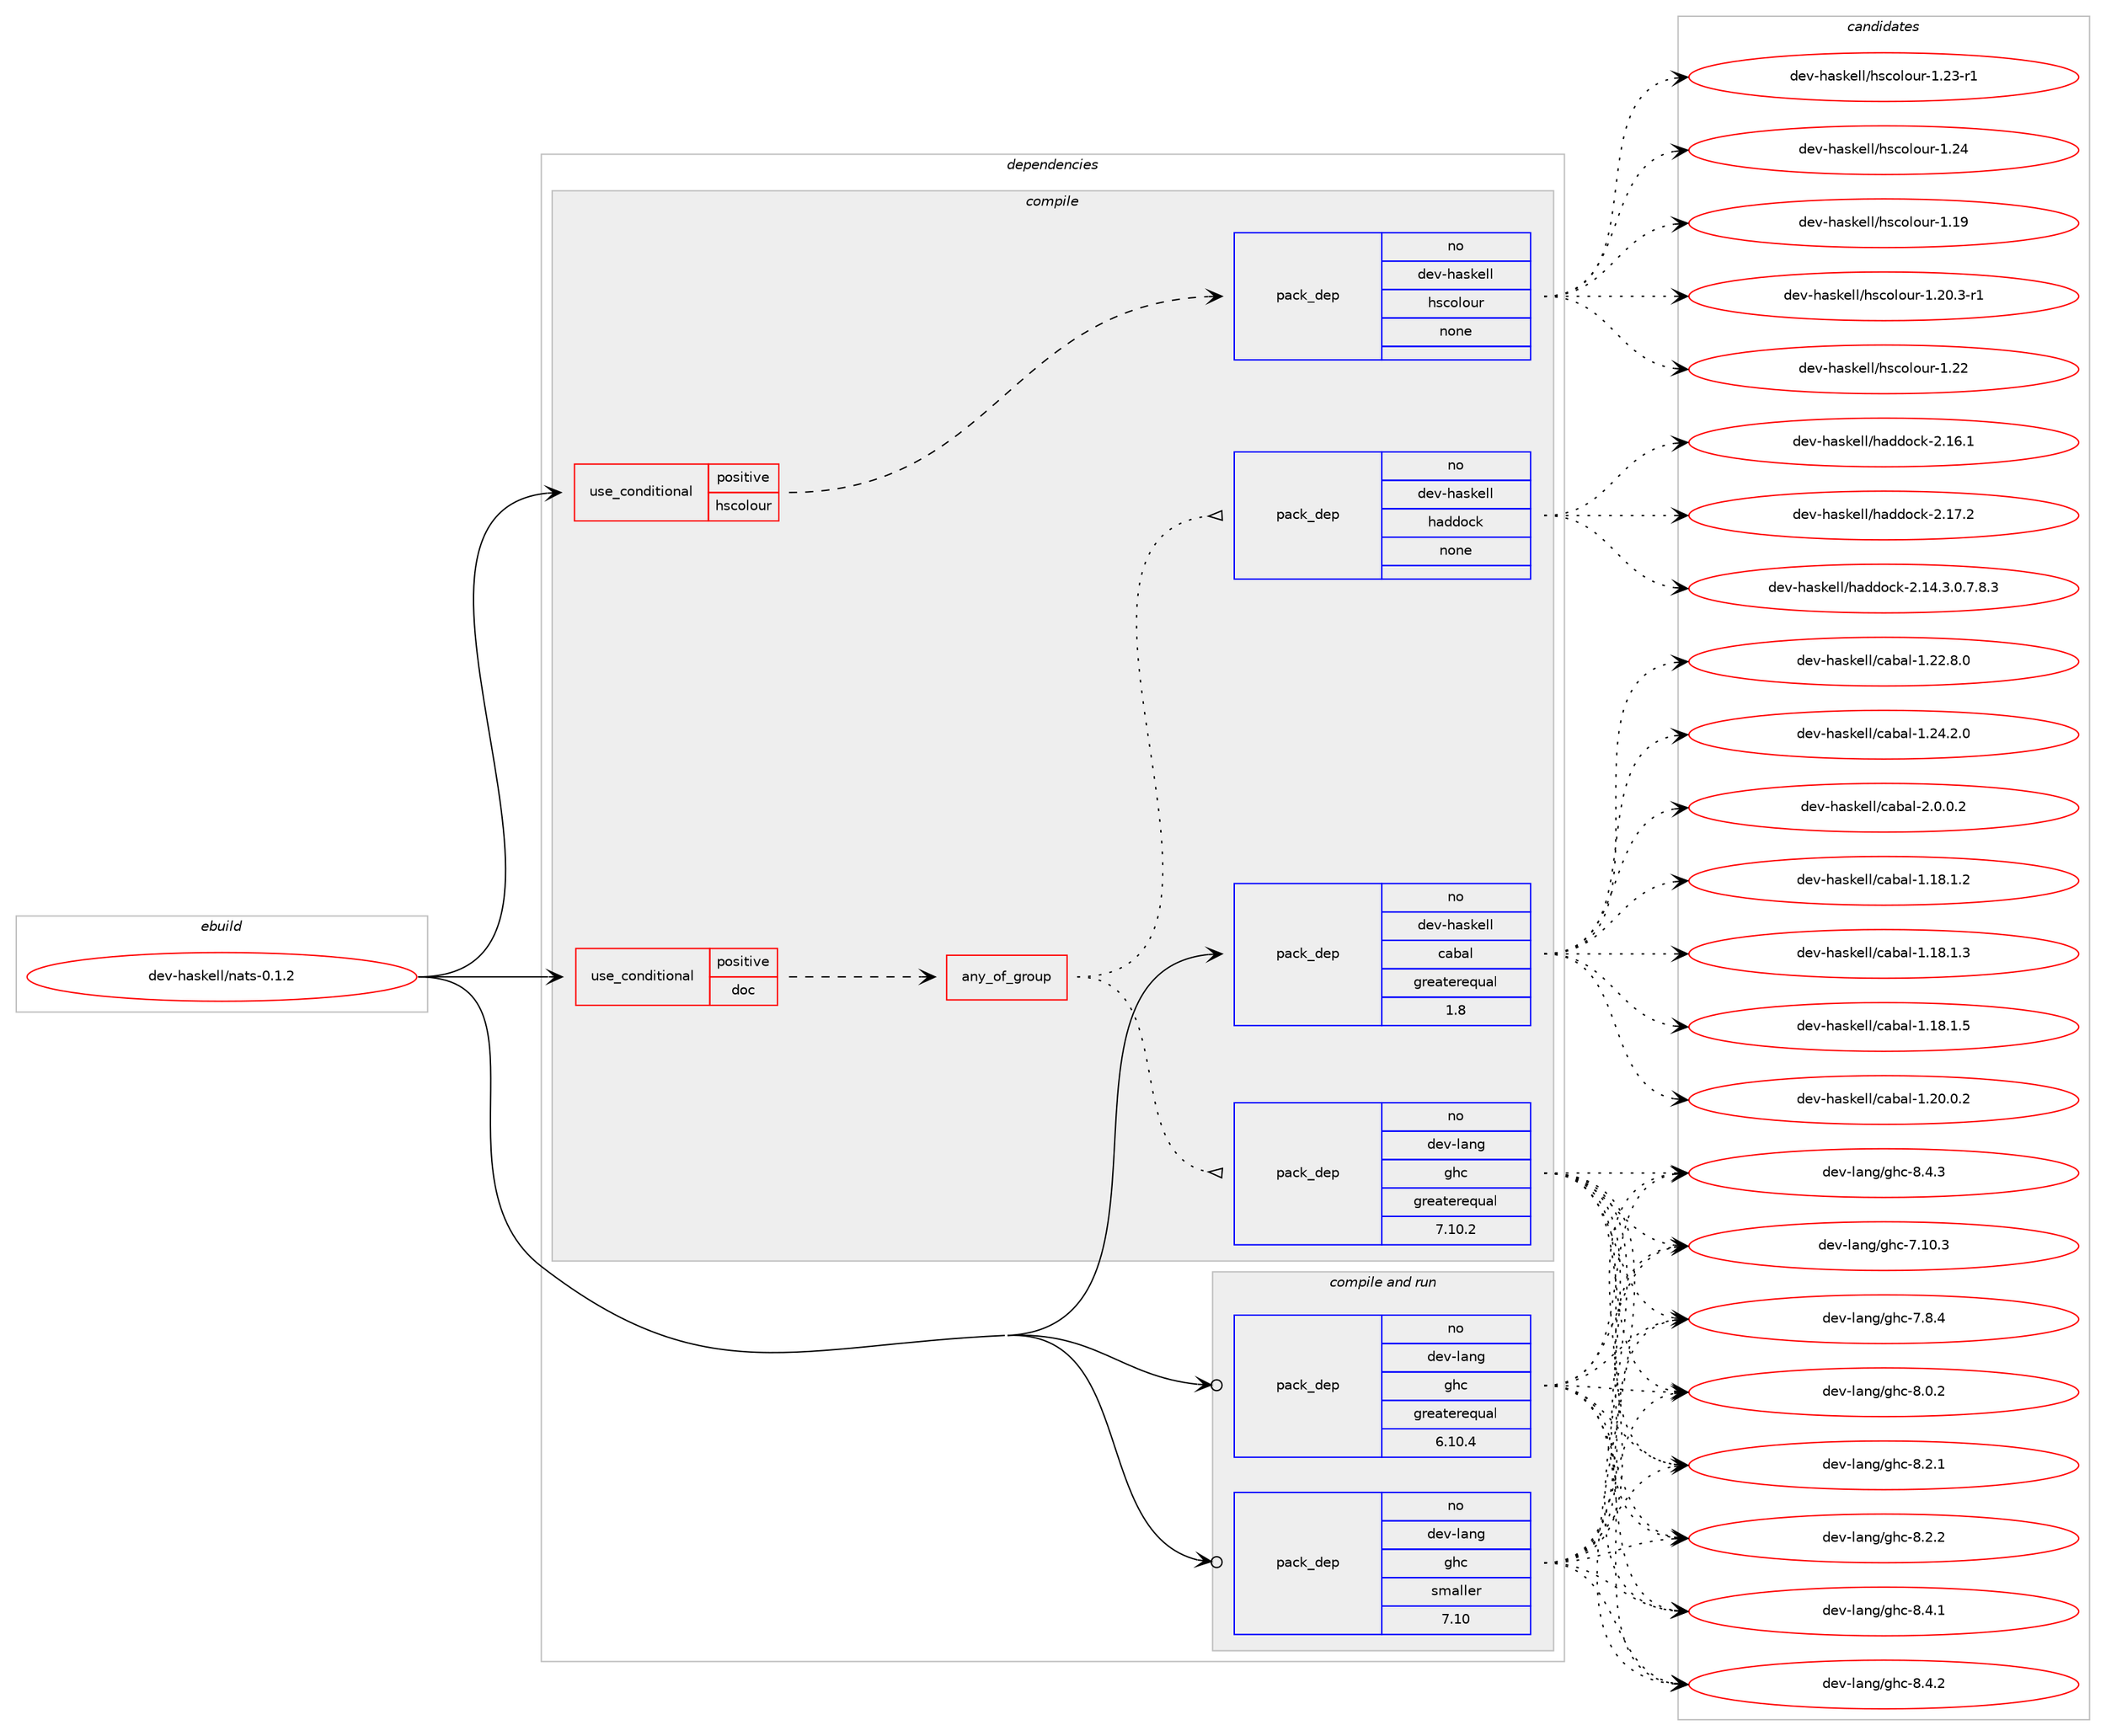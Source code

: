 digraph prolog {

# *************
# Graph options
# *************

newrank=true;
concentrate=true;
compound=true;
graph [rankdir=LR,fontname=Helvetica,fontsize=10,ranksep=1.5];#, ranksep=2.5, nodesep=0.2];
edge  [arrowhead=vee];
node  [fontname=Helvetica,fontsize=10];

# **********
# The ebuild
# **********

subgraph cluster_leftcol {
color=gray;
rank=same;
label=<<i>ebuild</i>>;
id [label="dev-haskell/nats-0.1.2", color=red, width=4, href="../dev-haskell/nats-0.1.2.svg"];
}

# ****************
# The dependencies
# ****************

subgraph cluster_midcol {
color=gray;
label=<<i>dependencies</i>>;
subgraph cluster_compile {
fillcolor="#eeeeee";
style=filled;
label=<<i>compile</i>>;
subgraph cond360756 {
dependency1339925 [label=<<TABLE BORDER="0" CELLBORDER="1" CELLSPACING="0" CELLPADDING="4"><TR><TD ROWSPAN="3" CELLPADDING="10">use_conditional</TD></TR><TR><TD>positive</TD></TR><TR><TD>doc</TD></TR></TABLE>>, shape=none, color=red];
subgraph any21287 {
dependency1339926 [label=<<TABLE BORDER="0" CELLBORDER="1" CELLSPACING="0" CELLPADDING="4"><TR><TD CELLPADDING="10">any_of_group</TD></TR></TABLE>>, shape=none, color=red];subgraph pack957330 {
dependency1339927 [label=<<TABLE BORDER="0" CELLBORDER="1" CELLSPACING="0" CELLPADDING="4" WIDTH="220"><TR><TD ROWSPAN="6" CELLPADDING="30">pack_dep</TD></TR><TR><TD WIDTH="110">no</TD></TR><TR><TD>dev-haskell</TD></TR><TR><TD>haddock</TD></TR><TR><TD>none</TD></TR><TR><TD></TD></TR></TABLE>>, shape=none, color=blue];
}
dependency1339926:e -> dependency1339927:w [weight=20,style="dotted",arrowhead="oinv"];
subgraph pack957331 {
dependency1339928 [label=<<TABLE BORDER="0" CELLBORDER="1" CELLSPACING="0" CELLPADDING="4" WIDTH="220"><TR><TD ROWSPAN="6" CELLPADDING="30">pack_dep</TD></TR><TR><TD WIDTH="110">no</TD></TR><TR><TD>dev-lang</TD></TR><TR><TD>ghc</TD></TR><TR><TD>greaterequal</TD></TR><TR><TD>7.10.2</TD></TR></TABLE>>, shape=none, color=blue];
}
dependency1339926:e -> dependency1339928:w [weight=20,style="dotted",arrowhead="oinv"];
}
dependency1339925:e -> dependency1339926:w [weight=20,style="dashed",arrowhead="vee"];
}
id:e -> dependency1339925:w [weight=20,style="solid",arrowhead="vee"];
subgraph cond360757 {
dependency1339929 [label=<<TABLE BORDER="0" CELLBORDER="1" CELLSPACING="0" CELLPADDING="4"><TR><TD ROWSPAN="3" CELLPADDING="10">use_conditional</TD></TR><TR><TD>positive</TD></TR><TR><TD>hscolour</TD></TR></TABLE>>, shape=none, color=red];
subgraph pack957332 {
dependency1339930 [label=<<TABLE BORDER="0" CELLBORDER="1" CELLSPACING="0" CELLPADDING="4" WIDTH="220"><TR><TD ROWSPAN="6" CELLPADDING="30">pack_dep</TD></TR><TR><TD WIDTH="110">no</TD></TR><TR><TD>dev-haskell</TD></TR><TR><TD>hscolour</TD></TR><TR><TD>none</TD></TR><TR><TD></TD></TR></TABLE>>, shape=none, color=blue];
}
dependency1339929:e -> dependency1339930:w [weight=20,style="dashed",arrowhead="vee"];
}
id:e -> dependency1339929:w [weight=20,style="solid",arrowhead="vee"];
subgraph pack957333 {
dependency1339931 [label=<<TABLE BORDER="0" CELLBORDER="1" CELLSPACING="0" CELLPADDING="4" WIDTH="220"><TR><TD ROWSPAN="6" CELLPADDING="30">pack_dep</TD></TR><TR><TD WIDTH="110">no</TD></TR><TR><TD>dev-haskell</TD></TR><TR><TD>cabal</TD></TR><TR><TD>greaterequal</TD></TR><TR><TD>1.8</TD></TR></TABLE>>, shape=none, color=blue];
}
id:e -> dependency1339931:w [weight=20,style="solid",arrowhead="vee"];
}
subgraph cluster_compileandrun {
fillcolor="#eeeeee";
style=filled;
label=<<i>compile and run</i>>;
subgraph pack957334 {
dependency1339932 [label=<<TABLE BORDER="0" CELLBORDER="1" CELLSPACING="0" CELLPADDING="4" WIDTH="220"><TR><TD ROWSPAN="6" CELLPADDING="30">pack_dep</TD></TR><TR><TD WIDTH="110">no</TD></TR><TR><TD>dev-lang</TD></TR><TR><TD>ghc</TD></TR><TR><TD>greaterequal</TD></TR><TR><TD>6.10.4</TD></TR></TABLE>>, shape=none, color=blue];
}
id:e -> dependency1339932:w [weight=20,style="solid",arrowhead="odotvee"];
subgraph pack957335 {
dependency1339933 [label=<<TABLE BORDER="0" CELLBORDER="1" CELLSPACING="0" CELLPADDING="4" WIDTH="220"><TR><TD ROWSPAN="6" CELLPADDING="30">pack_dep</TD></TR><TR><TD WIDTH="110">no</TD></TR><TR><TD>dev-lang</TD></TR><TR><TD>ghc</TD></TR><TR><TD>smaller</TD></TR><TR><TD>7.10</TD></TR></TABLE>>, shape=none, color=blue];
}
id:e -> dependency1339933:w [weight=20,style="solid",arrowhead="odotvee"];
}
subgraph cluster_run {
fillcolor="#eeeeee";
style=filled;
label=<<i>run</i>>;
}
}

# **************
# The candidates
# **************

subgraph cluster_choices {
rank=same;
color=gray;
label=<<i>candidates</i>>;

subgraph choice957330 {
color=black;
nodesep=1;
choice1001011184510497115107101108108471049710010011199107455046495246514648465546564651 [label="dev-haskell/haddock-2.14.3.0.7.8.3", color=red, width=4,href="../dev-haskell/haddock-2.14.3.0.7.8.3.svg"];
choice100101118451049711510710110810847104971001001119910745504649544649 [label="dev-haskell/haddock-2.16.1", color=red, width=4,href="../dev-haskell/haddock-2.16.1.svg"];
choice100101118451049711510710110810847104971001001119910745504649554650 [label="dev-haskell/haddock-2.17.2", color=red, width=4,href="../dev-haskell/haddock-2.17.2.svg"];
dependency1339927:e -> choice1001011184510497115107101108108471049710010011199107455046495246514648465546564651:w [style=dotted,weight="100"];
dependency1339927:e -> choice100101118451049711510710110810847104971001001119910745504649544649:w [style=dotted,weight="100"];
dependency1339927:e -> choice100101118451049711510710110810847104971001001119910745504649554650:w [style=dotted,weight="100"];
}
subgraph choice957331 {
color=black;
nodesep=1;
choice1001011184510897110103471031049945554649484651 [label="dev-lang/ghc-7.10.3", color=red, width=4,href="../dev-lang/ghc-7.10.3.svg"];
choice10010111845108971101034710310499455546564652 [label="dev-lang/ghc-7.8.4", color=red, width=4,href="../dev-lang/ghc-7.8.4.svg"];
choice10010111845108971101034710310499455646484650 [label="dev-lang/ghc-8.0.2", color=red, width=4,href="../dev-lang/ghc-8.0.2.svg"];
choice10010111845108971101034710310499455646504649 [label="dev-lang/ghc-8.2.1", color=red, width=4,href="../dev-lang/ghc-8.2.1.svg"];
choice10010111845108971101034710310499455646504650 [label="dev-lang/ghc-8.2.2", color=red, width=4,href="../dev-lang/ghc-8.2.2.svg"];
choice10010111845108971101034710310499455646524649 [label="dev-lang/ghc-8.4.1", color=red, width=4,href="../dev-lang/ghc-8.4.1.svg"];
choice10010111845108971101034710310499455646524650 [label="dev-lang/ghc-8.4.2", color=red, width=4,href="../dev-lang/ghc-8.4.2.svg"];
choice10010111845108971101034710310499455646524651 [label="dev-lang/ghc-8.4.3", color=red, width=4,href="../dev-lang/ghc-8.4.3.svg"];
dependency1339928:e -> choice1001011184510897110103471031049945554649484651:w [style=dotted,weight="100"];
dependency1339928:e -> choice10010111845108971101034710310499455546564652:w [style=dotted,weight="100"];
dependency1339928:e -> choice10010111845108971101034710310499455646484650:w [style=dotted,weight="100"];
dependency1339928:e -> choice10010111845108971101034710310499455646504649:w [style=dotted,weight="100"];
dependency1339928:e -> choice10010111845108971101034710310499455646504650:w [style=dotted,weight="100"];
dependency1339928:e -> choice10010111845108971101034710310499455646524649:w [style=dotted,weight="100"];
dependency1339928:e -> choice10010111845108971101034710310499455646524650:w [style=dotted,weight="100"];
dependency1339928:e -> choice10010111845108971101034710310499455646524651:w [style=dotted,weight="100"];
}
subgraph choice957332 {
color=black;
nodesep=1;
choice100101118451049711510710110810847104115991111081111171144549464957 [label="dev-haskell/hscolour-1.19", color=red, width=4,href="../dev-haskell/hscolour-1.19.svg"];
choice10010111845104971151071011081084710411599111108111117114454946504846514511449 [label="dev-haskell/hscolour-1.20.3-r1", color=red, width=4,href="../dev-haskell/hscolour-1.20.3-r1.svg"];
choice100101118451049711510710110810847104115991111081111171144549465050 [label="dev-haskell/hscolour-1.22", color=red, width=4,href="../dev-haskell/hscolour-1.22.svg"];
choice1001011184510497115107101108108471041159911110811111711445494650514511449 [label="dev-haskell/hscolour-1.23-r1", color=red, width=4,href="../dev-haskell/hscolour-1.23-r1.svg"];
choice100101118451049711510710110810847104115991111081111171144549465052 [label="dev-haskell/hscolour-1.24", color=red, width=4,href="../dev-haskell/hscolour-1.24.svg"];
dependency1339930:e -> choice100101118451049711510710110810847104115991111081111171144549464957:w [style=dotted,weight="100"];
dependency1339930:e -> choice10010111845104971151071011081084710411599111108111117114454946504846514511449:w [style=dotted,weight="100"];
dependency1339930:e -> choice100101118451049711510710110810847104115991111081111171144549465050:w [style=dotted,weight="100"];
dependency1339930:e -> choice1001011184510497115107101108108471041159911110811111711445494650514511449:w [style=dotted,weight="100"];
dependency1339930:e -> choice100101118451049711510710110810847104115991111081111171144549465052:w [style=dotted,weight="100"];
}
subgraph choice957333 {
color=black;
nodesep=1;
choice10010111845104971151071011081084799979897108454946495646494650 [label="dev-haskell/cabal-1.18.1.2", color=red, width=4,href="../dev-haskell/cabal-1.18.1.2.svg"];
choice10010111845104971151071011081084799979897108454946495646494651 [label="dev-haskell/cabal-1.18.1.3", color=red, width=4,href="../dev-haskell/cabal-1.18.1.3.svg"];
choice10010111845104971151071011081084799979897108454946495646494653 [label="dev-haskell/cabal-1.18.1.5", color=red, width=4,href="../dev-haskell/cabal-1.18.1.5.svg"];
choice10010111845104971151071011081084799979897108454946504846484650 [label="dev-haskell/cabal-1.20.0.2", color=red, width=4,href="../dev-haskell/cabal-1.20.0.2.svg"];
choice10010111845104971151071011081084799979897108454946505046564648 [label="dev-haskell/cabal-1.22.8.0", color=red, width=4,href="../dev-haskell/cabal-1.22.8.0.svg"];
choice10010111845104971151071011081084799979897108454946505246504648 [label="dev-haskell/cabal-1.24.2.0", color=red, width=4,href="../dev-haskell/cabal-1.24.2.0.svg"];
choice100101118451049711510710110810847999798971084550464846484650 [label="dev-haskell/cabal-2.0.0.2", color=red, width=4,href="../dev-haskell/cabal-2.0.0.2.svg"];
dependency1339931:e -> choice10010111845104971151071011081084799979897108454946495646494650:w [style=dotted,weight="100"];
dependency1339931:e -> choice10010111845104971151071011081084799979897108454946495646494651:w [style=dotted,weight="100"];
dependency1339931:e -> choice10010111845104971151071011081084799979897108454946495646494653:w [style=dotted,weight="100"];
dependency1339931:e -> choice10010111845104971151071011081084799979897108454946504846484650:w [style=dotted,weight="100"];
dependency1339931:e -> choice10010111845104971151071011081084799979897108454946505046564648:w [style=dotted,weight="100"];
dependency1339931:e -> choice10010111845104971151071011081084799979897108454946505246504648:w [style=dotted,weight="100"];
dependency1339931:e -> choice100101118451049711510710110810847999798971084550464846484650:w [style=dotted,weight="100"];
}
subgraph choice957334 {
color=black;
nodesep=1;
choice1001011184510897110103471031049945554649484651 [label="dev-lang/ghc-7.10.3", color=red, width=4,href="../dev-lang/ghc-7.10.3.svg"];
choice10010111845108971101034710310499455546564652 [label="dev-lang/ghc-7.8.4", color=red, width=4,href="../dev-lang/ghc-7.8.4.svg"];
choice10010111845108971101034710310499455646484650 [label="dev-lang/ghc-8.0.2", color=red, width=4,href="../dev-lang/ghc-8.0.2.svg"];
choice10010111845108971101034710310499455646504649 [label="dev-lang/ghc-8.2.1", color=red, width=4,href="../dev-lang/ghc-8.2.1.svg"];
choice10010111845108971101034710310499455646504650 [label="dev-lang/ghc-8.2.2", color=red, width=4,href="../dev-lang/ghc-8.2.2.svg"];
choice10010111845108971101034710310499455646524649 [label="dev-lang/ghc-8.4.1", color=red, width=4,href="../dev-lang/ghc-8.4.1.svg"];
choice10010111845108971101034710310499455646524650 [label="dev-lang/ghc-8.4.2", color=red, width=4,href="../dev-lang/ghc-8.4.2.svg"];
choice10010111845108971101034710310499455646524651 [label="dev-lang/ghc-8.4.3", color=red, width=4,href="../dev-lang/ghc-8.4.3.svg"];
dependency1339932:e -> choice1001011184510897110103471031049945554649484651:w [style=dotted,weight="100"];
dependency1339932:e -> choice10010111845108971101034710310499455546564652:w [style=dotted,weight="100"];
dependency1339932:e -> choice10010111845108971101034710310499455646484650:w [style=dotted,weight="100"];
dependency1339932:e -> choice10010111845108971101034710310499455646504649:w [style=dotted,weight="100"];
dependency1339932:e -> choice10010111845108971101034710310499455646504650:w [style=dotted,weight="100"];
dependency1339932:e -> choice10010111845108971101034710310499455646524649:w [style=dotted,weight="100"];
dependency1339932:e -> choice10010111845108971101034710310499455646524650:w [style=dotted,weight="100"];
dependency1339932:e -> choice10010111845108971101034710310499455646524651:w [style=dotted,weight="100"];
}
subgraph choice957335 {
color=black;
nodesep=1;
choice1001011184510897110103471031049945554649484651 [label="dev-lang/ghc-7.10.3", color=red, width=4,href="../dev-lang/ghc-7.10.3.svg"];
choice10010111845108971101034710310499455546564652 [label="dev-lang/ghc-7.8.4", color=red, width=4,href="../dev-lang/ghc-7.8.4.svg"];
choice10010111845108971101034710310499455646484650 [label="dev-lang/ghc-8.0.2", color=red, width=4,href="../dev-lang/ghc-8.0.2.svg"];
choice10010111845108971101034710310499455646504649 [label="dev-lang/ghc-8.2.1", color=red, width=4,href="../dev-lang/ghc-8.2.1.svg"];
choice10010111845108971101034710310499455646504650 [label="dev-lang/ghc-8.2.2", color=red, width=4,href="../dev-lang/ghc-8.2.2.svg"];
choice10010111845108971101034710310499455646524649 [label="dev-lang/ghc-8.4.1", color=red, width=4,href="../dev-lang/ghc-8.4.1.svg"];
choice10010111845108971101034710310499455646524650 [label="dev-lang/ghc-8.4.2", color=red, width=4,href="../dev-lang/ghc-8.4.2.svg"];
choice10010111845108971101034710310499455646524651 [label="dev-lang/ghc-8.4.3", color=red, width=4,href="../dev-lang/ghc-8.4.3.svg"];
dependency1339933:e -> choice1001011184510897110103471031049945554649484651:w [style=dotted,weight="100"];
dependency1339933:e -> choice10010111845108971101034710310499455546564652:w [style=dotted,weight="100"];
dependency1339933:e -> choice10010111845108971101034710310499455646484650:w [style=dotted,weight="100"];
dependency1339933:e -> choice10010111845108971101034710310499455646504649:w [style=dotted,weight="100"];
dependency1339933:e -> choice10010111845108971101034710310499455646504650:w [style=dotted,weight="100"];
dependency1339933:e -> choice10010111845108971101034710310499455646524649:w [style=dotted,weight="100"];
dependency1339933:e -> choice10010111845108971101034710310499455646524650:w [style=dotted,weight="100"];
dependency1339933:e -> choice10010111845108971101034710310499455646524651:w [style=dotted,weight="100"];
}
}

}
